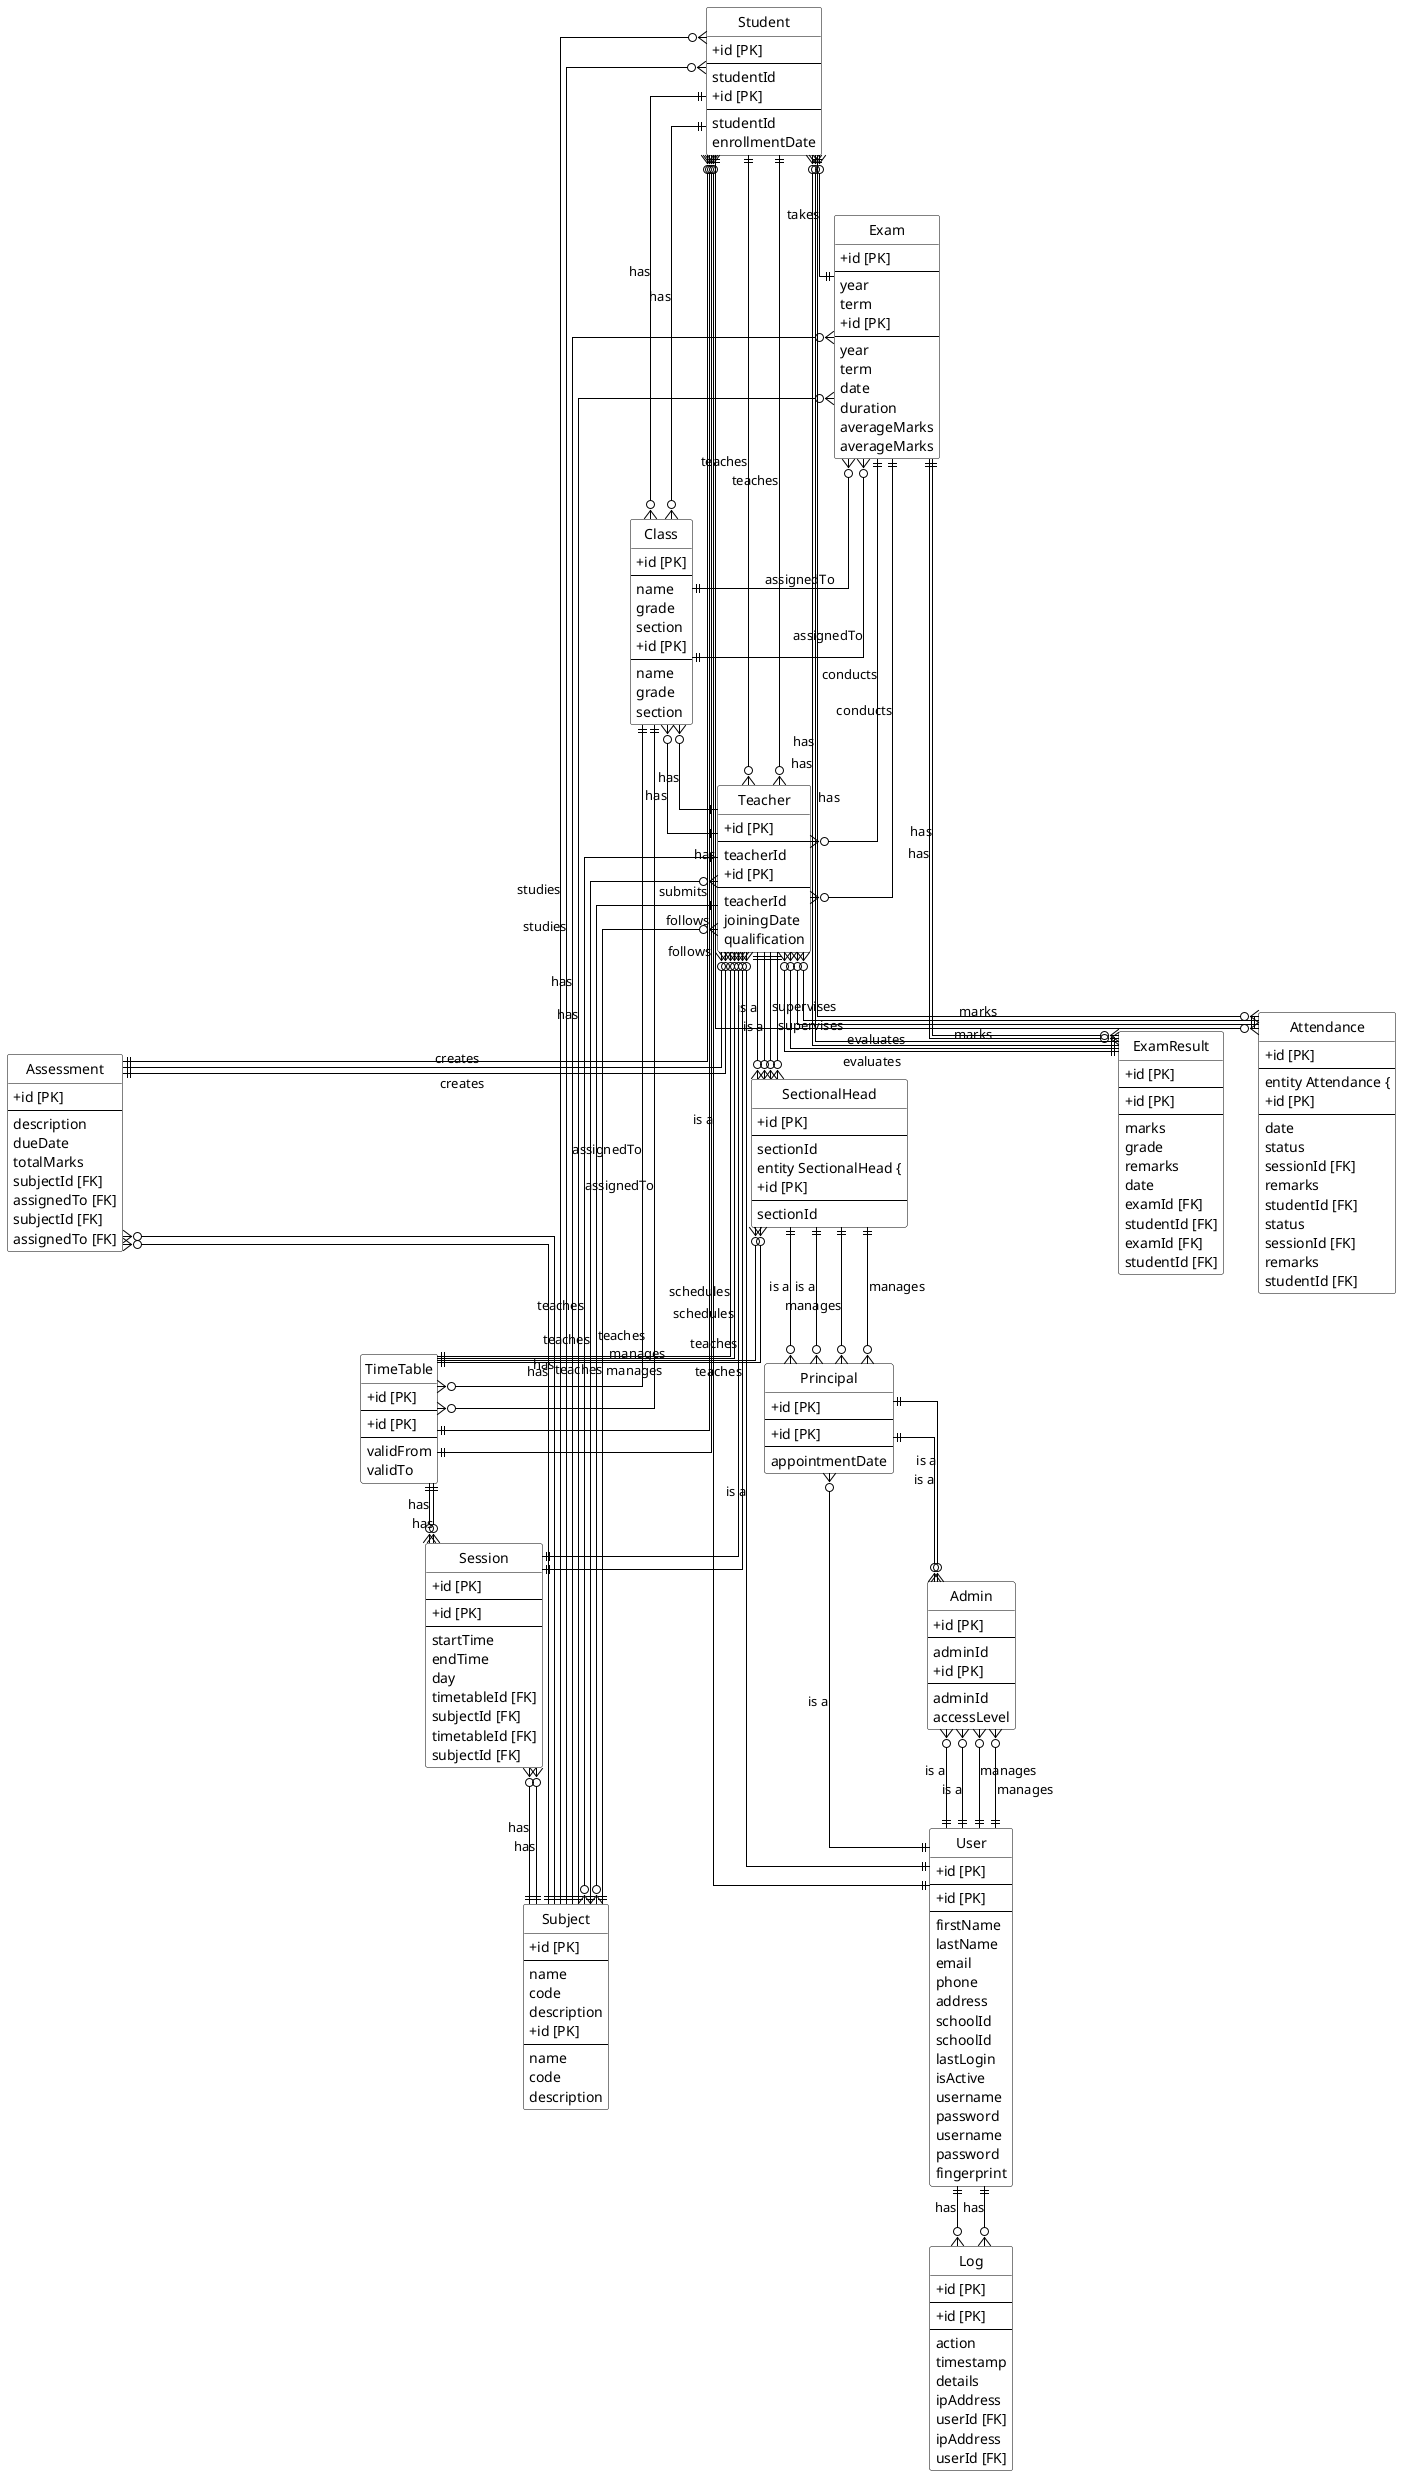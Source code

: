 @startuml School Management System - ER Diagram
@startuml School Management System - ER Diagram

' Layout settings
skinparam Linetype ortho
skinparam classAttributeIconSize 0
' Layout settings
skinparam Linetype ortho
skinparam classAttributeIconSize 0
hide circle

' Style settings
skinparam class {
    color black
    BackgroundColor white
    BorderColor black
    ArrowColor black
}

' Entities (Tables)
entity Subject {
    + id [PK]
    --
    name
    code
    description
}

' Style settings
skinparam class {
    color black
    BackgroundColor white
    BorderColor black
    ArrowColor black
}

' Entities (Tables)
entity Subject {
    + id [PK]
    --
    name
    code
    description
}

entity User {
    + id [PK]
    --
    + id [PK]
    --
    firstName
    lastName
    email
    phone
    address
    schoolId
    schoolId
    lastLogin
    isActive
    username
    password
    username
    password
    fingerprint
}

entity Student {
    + id [PK]
    --
    studentId
    + id [PK]
    --
    studentId
    enrollmentDate
}

entity Teacher {
    + id [PK]
    --
    teacherId
    + id [PK]
    --
    teacherId
    joiningDate
    qualification
}

entity SectionalHead {
    + id [PK]
    --
    sectionId
entity SectionalHead {
    + id [PK]
    --
    sectionId
}

entity Principal {
    + id [PK]
    --
    + id [PK]
    --
    appointmentDate
}

entity Admin {
    + id [PK]
    --
    adminId
    + id [PK]
    --
    adminId
    accessLevel
}

entity Class {
    + id [PK]
    --
    name
    grade
    section
}

entity Class {
    + id [PK]
    --
    name
    grade
    section
}

entity Assessment {
    + id [PK]
    --
    description
    dueDate
    totalMarks
    subjectId [FK]
    assignedTo [FK]
    subjectId [FK]
    assignedTo [FK]
}

entity Exam {
    + id [PK]
    --
    year
    term
    + id [PK]
    --
    year
    term
    date
    duration
    averageMarks
    averageMarks
}

entity ExamResult {
    + id [PK]
    --
    + id [PK]
    --
    marks
    grade
    remarks
    date
    examId [FK]
    studentId [FK]
    examId [FK]
    studentId [FK]
}

entity TimeTable {
    + id [PK]
    --
    + id [PK]
    --
    validFrom
    validTo
}

entity Session {
    + id [PK]
    --
    + id [PK]
    --
    startTime
    endTime
    day
    timetableId [FK]
    subjectId [FK]
    timetableId [FK]
    subjectId [FK]
}

entity Attendance {
    + id [PK]
    --
entity Attendance {
    + id [PK]
    --
    date
    status
    sessionId [FK]
    remarks
    studentId [FK]
    status
    sessionId [FK]
    remarks
    studentId [FK]
}

entity Log {
    + id [PK]
    --
    + id [PK]
    --
    action
    timestamp
    details
    ipAddress
    userId [FK]
    ipAddress
    userId [FK]
}

' Relationships
User ||--o{ Student : "is a"
User ||--o{ Teacher : "is a"
User ||--o{ Principal : "is a"
User ||--o{ Admin : "is a"
Teacher ||--o{ SectionalHead : "is a"
SectionalHead ||--o{ Principal : "is a"
Principal ||--o{ Admin : "is a"

User ||--o{ Log : "has"
Student ||--o{ Attendance : "has"
Teacher ||--o{ Subject : "teaches"
TimeTable ||--o{ Session : "has"
Exam ||--o{ ExamResult : "has"

Session }o--|| Subject : "has"
Assessment }o--|| Subject : "has"
Exam }o--|| Subject : "has"
Student }o--|| Subject : "studies"
Student }o--|| ExamResult : "has"
Teacher }o--|| Subject : "teaches"
Teacher }o--|| ExamResult : "evaluates"
Teacher }o--|| Attendance : "marks"
Class }o--|| Teacher : "has"
Class }o--|| Student : "has"

User ||--o{ Admin : "is a"
Teacher ||--o{ SectionalHead : "is a"
SectionalHead ||--o{ Principal : "is a"
Principal ||--o{ Admin : "is a"

User ||--o{ Log : "has"
Student ||--o{ Attendance : "has"
Teacher ||--o{ Subject : "teaches"
TimeTable ||--o{ Session : "has"
Exam ||--o{ ExamResult : "has"

Session }o--|| Subject : "has"
Assessment }o--|| Subject : "has"
Exam }o--|| Subject : "has"
Student }o--|| Subject : "studies"
Student }o--|| ExamResult : "has"
Teacher }o--|| Subject : "teaches"
Teacher }o--|| ExamResult : "evaluates"
Teacher }o--|| Attendance : "marks"
Class }o--|| Teacher : "has"
Class }o--|| Student : "has"

Student }o--|| Assessment : "submits"
Student }o--|| Exam : "takes"
Student }o--|| TimeTable : "follows"
Teacher }o--|| Student : "teaches"
Teacher }o--|| TimeTable : "schedules"
Teacher }o--|| Assessment : "creates"
Teacher }o--|| Session : "teaches"
Teacher }o--|| Exam : "conducts"
SectionalHead }o--|| Teacher : "supervises"
SectionalHead }o--|| TimeTable : "manages"
Principal }o--|| SectionalHead : "manages"
Admin }o--|| User : "manages"
Exam }o--|| Class : "assignedTo"
TimeTable }o--|| Class : "assignedTo"
Student }o--|| TimeTable : "follows"
Teacher }o--|| Student : "teaches"
Teacher }o--|| TimeTable : "schedules"
Teacher }o--|| Assessment : "creates"
Teacher }o--|| Session : "teaches"
Teacher }o--|| Exam : "conducts"
SectionalHead }o--|| Teacher : "supervises"
SectionalHead }o--|| TimeTable : "manages"
Principal }o--|| SectionalHead : "manages"
Admin }o--|| User : "manages"
Exam }o--|| Class : "assignedTo"
TimeTable }o--|| Class : "assignedTo"

@enduml
